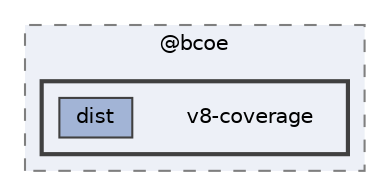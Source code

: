 digraph "pkiclassroomrescheduler/src/main/frontend/node_modules/@bcoe/v8-coverage"
{
 // LATEX_PDF_SIZE
  bgcolor="transparent";
  edge [fontname=Helvetica,fontsize=10,labelfontname=Helvetica,labelfontsize=10];
  node [fontname=Helvetica,fontsize=10,shape=box,height=0.2,width=0.4];
  compound=true
  subgraph clusterdir_7c548fe5c96bdbd9c4c358bfce3aca8a {
    graph [ bgcolor="#edf0f7", pencolor="grey50", label="@bcoe", fontname=Helvetica,fontsize=10 style="filled,dashed", URL="dir_7c548fe5c96bdbd9c4c358bfce3aca8a.html",tooltip=""]
  subgraph clusterdir_dc3a131b0c58f461d50aaf45d4e22b47 {
    graph [ bgcolor="#edf0f7", pencolor="grey25", label="", fontname=Helvetica,fontsize=10 style="filled,bold", URL="dir_dc3a131b0c58f461d50aaf45d4e22b47.html",tooltip=""]
    dir_dc3a131b0c58f461d50aaf45d4e22b47 [shape=plaintext, label="v8-coverage"];
  dir_d53745f565e2e28f756bf122ededc177 [label="dist", fillcolor="#a2b4d6", color="grey25", style="filled", URL="dir_d53745f565e2e28f756bf122ededc177.html",tooltip=""];
  }
  }
}
